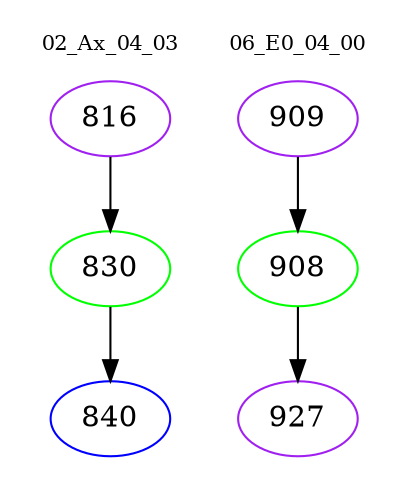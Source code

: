 digraph{
subgraph cluster_0 {
color = white
label = "02_Ax_04_03";
fontsize=10;
T0_816 [label="816", color="purple"]
T0_816 -> T0_830 [color="black"]
T0_830 [label="830", color="green"]
T0_830 -> T0_840 [color="black"]
T0_840 [label="840", color="blue"]
}
subgraph cluster_1 {
color = white
label = "06_E0_04_00";
fontsize=10;
T1_909 [label="909", color="purple"]
T1_909 -> T1_908 [color="black"]
T1_908 [label="908", color="green"]
T1_908 -> T1_927 [color="black"]
T1_927 [label="927", color="purple"]
}
}
